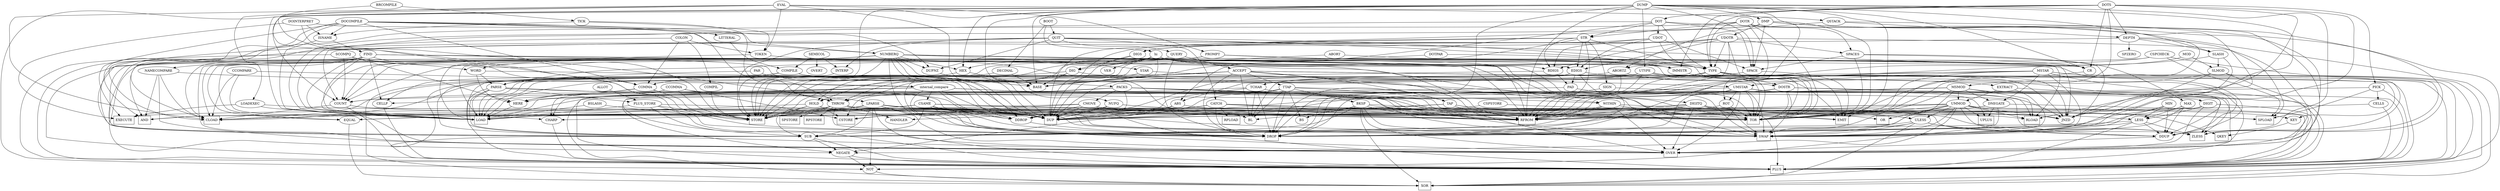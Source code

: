 strict digraph words {
"EXECUTE" [shape=box]
"STORE" [shape=box]
"CSTORE" [shape=box]
"LOAD" [shape=box]
"CLOAD" [shape=box]
"RFROM" [shape=box]
"TOR" [shape=box]
"RLOAD" [shape=box]
"SPLOAD" [shape=box]
"SPSTORE" [shape=box]
"RPLOAD" [shape=box]
"RPSTORE" [shape=box]
"DUP" [shape=box]
"OVER" [shape=box]
"SWAP" [shape=box]
"DROP" [shape=box]
"UPLUS" [shape=box]
"PLUS" [shape=box]
"XOR" [shape=box]
"AND" [shape=box]
"OR" [shape=box]
"ZLESS" [shape=box]
"EMIT" [shape=box]
"QKEY" [shape=box]
"hi" -> "IMMSTR"
"LPARSE" -> "NOT"
"DOCOMPILE" -> "CLOAD"
"NUFQ" -> "KEY"
"PAR" -> "DDROP"
"ACCEPT" -> "BL"
"CSAME" -> "DUP"
"CCOMMA" -> "CHARP"
"DUMP" -> "SLASH"
"UMMOD" -> "DUP"
"DUMP" -> "HEX"
"PICK" -> "LOAD"
"STR" -> "ABS"
"MSMOD" -> "RLOAD"
"CSAME" -> "TOR"
"NUMBERQ" -> "DROP"
"DOT" -> "XOR"
"DOT" -> "LOAD"
"DIGIT" -> "OVER"
"LPARSE" -> "JNZD"
"DOT" -> "UDOT"
"BDIGS" -> "PAD"
"ISNAME" -> "LOAD"
"DOSTR" -> "RLOAD"
"ABORTZ" -> "DROP"
"BSLASH" -> "STORE"
"CATCH" -> "LOAD"
"internal_compare" -> "CHARP"
"TICK" -> "ISNAME"
"BOOT" -> "QUIT"
"internal_compare" -> "SUB"
"UTYPE" -> "PLUS"
"QUIT" -> "TYPE"
"UMMOD" -> "NEGATE"
"CSAME" -> "DDROP"
"BKSP" -> "TOR"
"SEMICOL" -> "COMPILE"
"TCHAR" -> "WITHIN"
"EVAL" -> "LOADEXEC"
"UDOT" -> "SPACE"
"DOTS" -> "IMMSTR"
"EVAL" -> "PROMPT"
"COLON" -> "COMPIL"
"SPACES" -> "JNZD"
"CCOMPARE" -> "internal_compare"
"ACCEPT" -> "DROP"
"THROW" -> "TOR"
"UDOT" -> "DIGS"
"MSTAR" -> "SWAP"
"COMPILE" -> "DUP"
"DEPTH" -> "SWAP"
"CATCH" -> "EXECUTE"
"FIND" -> "DUP"
"CELLP" -> "PLUS"
"DUMP" -> "ROT"
"UMMOD" -> "TOR"
"PAD" -> "HERE"
"DUMP" -> "CR"
"CSPSTORE" -> "SPLOAD"
"DUMP" -> "JNZD"
"LESS" -> "DDUP"
"DUMP" -> "NOT"
"ACCEPT" -> "WITHIN"
"PLUS_STORE" -> "STORE"
"DUMP" -> "TOR"
"DOT" -> "SPACE"
"COMPILE" -> "COMMA"
"UDOTR" -> "TYPE"
"HEX" -> "STORE"
"QUIT" -> "QUERY"
"SUB" -> "PLUS"
"MAX" -> "DROP"
"LPARSE" -> "ZLESS"
"DIG" -> "LOAD"
"internal_compare" -> "DUP"
"LESS" -> "ZLESS"
"MSMOD" -> "ZLESS"
"ACCEPT" -> "XOR"
"MSMOD" -> "TOR"
"ABORTZ" -> "DOSTR"
"LPARSE" -> "DROP"
"hi" -> "LOAD"
"DOTR" -> "SUB"
"STAR" -> "DROP"
"STR" -> "EDIGS"
"EVAL" -> "DUP"
"BKSP" -> "OVER"
"DUMP" -> "NUFQ"
"PARSE" -> "LPARSE"
"SIGN" -> "ZLESS"
"PARSE" -> "LOAD"
"FIND" -> "LOAD"
"DOTS" -> "COUNT"
"ULESS" -> "DDUP"
"COLON" -> "TOKEN"
"DIGITQ" -> "OR"
"PACKS" -> "SWAP"
"TCHAR" -> "DROP"
"COUNT" -> "SWAP"
"SLASH" -> "DROP"
"TYPE" -> "CLOAD"
"STR" -> "BDIGS"
"DIGS" -> "DUP"
"NUFQ" -> "QKEY"
"COUNT" -> "CLOAD"
"WITHIN" -> "TOR"
"LESS" -> "DROP"
"STR" -> "DUP"
"DUMP" -> "RFROM"
"DMP" -> "PLUS"
"UDOTR" -> "RFROM"
"TAP" -> "DUP"
"LPARSE" -> "LOAD"
"DOSTR" -> "PLUS"
"TICK" -> "THROW"
"DUMP" -> "UTYPE"
"DIGITQ" -> "DUP"
"DMP" -> "SPACE"
"BDIGS" -> "STORE"
"NUMBERQ" -> "SWAP"
"THROW" -> "SPSTORE"
"QUIT" -> "IMMSTR"
"UDOTR" -> "BDIGS"
"STR" -> "DIGS"
"NOT" -> "XOR"
"PACKS" -> "DDUP"
"ABORTZ" -> "THROW"
"CSAME" -> "RFROM"
"DOCOMPILE" -> "NUMBERQ"
"NUMBERQ" -> "CLOAD"
"CMOVE" -> "TOR"
"UMMOD" -> "UPLUS"
"NAMECOMPARE" -> "internal_compare"
"SUB" -> "NEGATE"
"THROW" -> "LOAD"
"NUMBERQ" -> "EQUAL"
"PICK" -> "SPLOAD"
"SPACE" -> "BL"
"CMOVE" -> "CSTORE"
"SLASH" -> "SLMOD"
"DDROP" -> "DROP"
"SPACES" -> "SPACE"
"ACCEPT" -> "SUB"
"NUMBERQ" -> "SUB"
"MSTAR" -> "XOR"
"DOCOMPILE" -> "DUPNZ"
"ISNAME" -> "FIND"
"SEMICOL" -> "INTERP"
"EDIGS" -> "SUB"
"PAD" -> "PLUS"
"TTAP" -> "BS"
"STR" -> "TOR"
"HOLD" -> "SUB"
"SCOMPQ" -> "HERE"
"CCOMPARE" -> "OVER"
"UMSTAR" -> "SWAP"
"FIND" -> "SWAP"
"ACCEPT" -> "PLUS"
"QUIT" -> "CATCH"
"SCOMPQ" -> "WORD"
"LOADEXEC" -> "DUP"
"DOTS" -> "TOR"
"MIN" -> "LESS"
"QSTACK" -> "ZLESS"
"TOKEN" -> "WORD"
"HOLD" -> "CSTORE"
"UDOT" -> "BDIGS"
"UDOTR" -> "SUB"
"ABS" -> "DUP"
"NUFQ" -> "EQUAL"
"internal_compare" -> "COUNT"
"NEGATE" -> "PLUS"
"DUMP" -> "LOAD"
"MAX" -> "LESS"
"TYPE" -> "DROP"
"SPACES" -> "MAX"
"TAP" -> "PLUS"
"COMMA" -> "STORE"
"DUMP" -> "DMP"
"FIND" -> "DROP"
"EVAL" -> "QSTACK"
"PACKS" -> "CSTORE"
"SEMICOL" -> "OVERT"
"LESS" -> "XOR"
"SLMOD" -> "SWAP"
"PICK" -> "CELLS"
"ACCEPT" -> "KEY"
"hi" -> "BDIGS"
"UDOTR" -> "TOR"
"WORD" -> "PARSE"
"DOCOMPILE" -> "ISNAME"
"CSPCHECK" -> "ABORTZ"
"MIN" -> "SWAP"
"PARSE" -> "SUB"
"ALLOT" -> "PLUS_STORE"
"THROW" -> "SWAP"
"ULESS" -> "SWAP"
"ABS" -> "ZLESS"
"MSTAR" -> "ZLESS"
"EDIGS" -> "OVER"
"TAP" -> "EMIT"
"BKSP" -> "SUB"
"NAMECOMPARE" -> "CLOAD"
"DOCOMPILE" -> "EXECUTE"
"LPARSE" -> "SWAP"
"WITHIN" -> "SUB"
"UTYPE" -> "DUP"
"MSMOD" -> "RFROM"
"QUIT" -> "COUNT"
"DOTR" -> "OVER"
"FIND" -> "CLOAD"
"UMSTAR" -> "DUP"
"FIND" -> "CHARP"
"DIGITQ" -> "OVER"
"HEX" -> "BASE"
"SLMOD" -> "ZLESS"
"QUERY" -> "DROP"
"SLMOD" -> "MSMOD"
"UTYPE" -> "DROP"
"SLMOD" -> "OVER"
"CATCH" -> "STORE"
"DOINTERPRET" -> "ISNAME"
"CHARP" -> "PLUS"
"PLUS_STORE" -> "PLUS"
"ROT" -> "TOR"
"WITHIN" -> "ULESS"
"DOINTERPRET" -> "NUMBERQ"
"DIGITQ" -> "SUB"
"TAP" -> "CSTORE"
"DEPTH" -> "SPZERO"
"FIND" -> "TOR"
"hi" -> "DIG"
"SPACES" -> "TOR"
"MOD" -> "SLMOD"
"NUMBERQ" -> "DDROP"
"UTYPE" -> "CLOAD"
"THROW" -> "RFROM"
"DIG" -> "BASE"
"BKSP" -> "SWAP"
"UDOTR" -> "OVER"
"NUMBERQ" -> "BASE"
"UDOTR" -> "DIGS"
"NUMBERQ" -> "STAR"
"NUMBERQ" -> "OVER"
"EQUAL" -> "XOR"
"DOINTERPRET" -> "EXECUTE"
"TYPE" -> "JNZD"
"CSPCHECK" -> "LOAD"
"DOCOMPILE" -> "AND"
"BKSP" -> "BL"
"MSMOD" -> "SWAP"
"MOD" -> "DROP"
"PARSE" -> "TOR"
"SPACE" -> "EMIT"
"hi" -> "TYPE"
"UMSTAR" -> "OVER"
"DOTR" -> "RFROM"
"PROMPT" -> "TYPE"
"CMOVE" -> "CLOAD"
"DOSTR" -> "SWAP"
"UMMOD" -> "DROP"
"UMMOD" -> "ULESS"
"DEPTH" -> "SLASH"
"MIN" -> "DDUP"
"DMP" -> "DUP"
"TYPE" -> "PLUS"
"MAX" -> "DDUP"
"PACKS" -> "CMOVE"
"DOTR" -> "TYPE"
"NUMBERQ" -> "TOR"
"MSTAR" -> "ABS"
"BKSP" -> "RFROM"
"CELLS" -> "PLUS"
"NUMBERQ" -> "JNZD"
"BKSP" -> "BS"
"COMMA" -> "HERE"
"DIGS" -> "DIG"
"CCOMMA" -> "HERE"
"EXTRACT" -> "DIGIT"
"ACCEPT" -> "DDUP"
"PROMPT" -> "CR"
"TYPE" -> "TOR"
"ACCEPT" -> "TTAP"
"UDOTR" -> "EDIGS"
"CCOMMA" -> "DUP"
"LPARSE" -> "SUB"
"UTYPE" -> "TCHAR"
"MSMOD" -> "NEGATE"
"COMPILE" -> "LOAD"
"hi" -> "CR"
"NUMBERQ" -> "STORE"
"MSTAR" -> "DDUP"
"THROW" -> "STORE"
"DOTS" -> "JNZD"
"CMOVE" -> "PLUS"
"DUMP" -> "STORE"
"CCOMPARE" -> "CLOAD"
"DOTS" -> "RLOAD"
"SCOMPQ" -> "COUNT"
"PROMPT" -> "LOAD"
"STR" -> "SIGN"
"DMP" -> "CLOAD"
"UDOT" -> "EDIGS"
"DOT" -> "TYPE"
"ULESS" -> "DROP"
"TCHAR" -> "AND"
"HOLD" -> "LOAD"
"PARSE" -> "RFROM"
"hi" -> "HOLD"
"DUMP" -> "BASE"
"UMMOD" -> "RFROM"
"CR" -> "EMIT"
"EDIGS" -> "PAD"
"COMMA" -> "CELLP"
"DNEGATE" -> "RFROM"
"DOCOMPILE" -> "LITTERAL"
"UMSTAR" -> "UPLUS"
"NAMECOMPARE" -> "OVER"
"COUNT" -> "PLUS"
"DOTPAR" -> "PARSE"
"BRCOMPILE" -> "TICK"
"MIN" -> "DROP"
"MSMOD" -> "DUP"
"EDIGS" -> "LOAD"
"FIND" -> "RFROM"
"TTAP" -> "SWAP"
"LPARSE" -> "TOR"
"TTAP" -> "BL"
"CATCH" -> "DROP"
"ULESS" -> "XOR"
"CMOVE" -> "DDROP"
"CMOVE" -> "RFROM"
"LPARSE" -> "CLOAD"
"TTAP" -> "DROP"
"internal_compare" -> "CSAME"
"COMPILE" -> "TOR"
"DIGIT" -> "LESS"
"QUIT" -> "STORE"
"UMSTAR" -> "TOR"
"LPARSE" -> "EQUAL"
"UMSTAR" -> "JNZD"
"EVAL" -> "TOKEN"
"UTYPE" -> "TOR"
"THROW" -> "DROP"
"COMPIL" -> "STORE"
"ABORT" -> "IMMSTR"
"DMP" -> "TOR"
"DUMP" -> "SPACE"
"UMSTAR" -> "DROP"
"DDUP" -> "OVER"
"internal_compare" -> "TOR"
"UMMOD" -> "OR"
"CATCH" -> "TOR"
"HOLD" -> "STORE"
"FIND" -> "DDUP"
"CMOVE" -> "RLOAD"
"STAR" -> "UMSTAR"
"ACCEPT" -> "DUP"
"TTAP" -> "XOR"
"ULESS" -> "SUB"
"UDOT" -> "TYPE"
"NUMBERQ" -> "HEX"
"DMP" -> "OVER"
"hi" -> "RFROM"
"CCOMMA" -> "STORE"
"CSAME" -> "OVER"
"UTYPE" -> "JNZD"
"CATCH" -> "RFROM"
"CATCH" -> "RPLOAD"
"PROMPT" -> "IMMSTR"
"UMSTAR" -> "RFROM"
"UMMOD" -> "SWAP"
"CSPCHECK" -> "SPLOAD"
"DOSTR" -> "COUNT"
"hi" -> "HEX"
"DOT" -> "BASE"
"DIGITQ" -> "ULESS"
"TCHAR" -> "BL"
"LPARSE" -> "STORE"
"QSTACK" -> "ABORTZ"
"PLUS_STORE" -> "SWAP"
"NUMBERQ" -> "PLUS"
"UMSTAR" -> "PLUS"
"NUFQ" -> "DUP"
"NUMBERQ" -> "LOAD"
"DOTS" -> "DOT"
"NEGATE" -> "NOT"
"DOTS" -> "PICK"
"internal_compare" -> "DROP"
"UTYPE" -> "EMIT"
"BOOT" -> "hi"
"MSMOD" -> "UMMOD"
"PICK" -> "PLUS"
"NUMBERQ" -> "DUP"
"COLON" -> "COMMA"
"TYPE" -> "DUP"
"ULESS" -> "ZLESS"
"LOADEXEC" -> "EXECUTE"
"DMP" -> "JNZD"
"CMOVE" -> "DUP"
"COUNT" -> "DUP"
"DOINTERPRET" -> "THROW"
"FIND" -> "PLUS"
"CELLS" -> "DUP"
"DOSTR" -> "RFROM"
"DNEGATE" -> "PLUS"
"ACCEPT" -> "TAP"
"TCHAR" -> "DUP"
"TTAP" -> "TAP"
"UMMOD" -> "RLOAD"
"DIG" -> "HOLD"
"WITHIN" -> "OVER"
"CSAME" -> "JNZD"
"internal_compare" -> "DDROP"
"CSAME" -> "DROP"
"ROT" -> "SWAP"
"NUMBERQ" -> "COUNT"
"COMPILE" -> "CELLP"
"CATCH" -> "SPLOAD"
"QUIT" -> "CR"
"EVAL" -> "CLOAD"
"DIGITQ" -> "LESS"
"LITTERAL" -> "COMPILE"
"DNEGATE" -> "UPLUS"
"WITHIN" -> "RFROM"
"CMOVE" -> "JNZD"
"DUMP" -> "DROP"
"DNEGATE" -> "TOR"
"PARSE" -> "PLUS"
"internal_compare" -> "RFROM"
"NUMBERQ" -> "RLOAD"
"ABORT" -> "THROW"
"DIGITQ" -> "TOR"
"CSAME" -> "SUB"
"UMMOD" -> "DDUP"
"THROW" -> "HANDLER"
"NUMBERQ" -> "DUPNZ"
"NUMBERQ" -> "RFROM"
"ACCEPT" -> "OVER"
"TTAP" -> "BKSP"
"DOCOMPILE" -> "COMMA"
"QSTACK" -> "DEPTH"
"DIG" -> "EXTRACT"
"DUMP" -> "DDUP"
"COMMA" -> "DUP"
"CSAME" -> "CLOAD"
"hi" -> "COUNT"
"CSPCHECK" -> "XOR"
"BSLASH" -> "LOAD"
"PACKS" -> "RFROM"
"WORD" -> "PACKS"
"DOTR" -> "TOR"
"CATCH" -> "HANDLER"
"DECIMAL" -> "BASE"
"HOLD" -> "DUP"
"PARSE" -> "PLUS_STORE"
"SCOMPQ" -> "PLUS"
"PACKS" -> "PLUS"
"DOT" -> "STR"
"NUMBERQ" -> "NEGATE"
"SLASH" -> "SWAP"
"LPARSE" -> "OVER"
"EDIGS" -> "DROP"
"DOTR" -> "STR"
"KEY" -> "QKEY"
"PACKS" -> "DUP"
"FIND" -> "CELLP"
"MSMOD" -> "PLUS"
"BKSP" -> "XOR"
"PROMPT" -> "EQUAL"
"DIGIT" -> "PLUS"
"DECIMAL" -> "STORE"
"DEPTH" -> "SPLOAD"
"EVAL" -> "DROP"
"MAX" -> "SWAP"
"UMMOD" -> "DDROP"
"NUFQ" -> "DDROP"
"DEPTH" -> "SUB"
"TICK" -> "TOKEN"
"DOTS" -> "CR"
"DOTS" -> "DEPTH"
"DOTPAR" -> "TYPE"
"hi" -> "STORE"
"SIGN" -> "HOLD"
"QUIT" -> "INTERP"
"UMMOD" -> "JNZD"
"hi" -> "TOR"
"CSPSTORE" -> "STORE"
"HERE" -> "LOAD"
"LPARSE" -> "PLUS"
"QUERY" -> "ACCEPT"
"DNEGATE" -> "NOT"
"ROT" -> "RFROM"
"FIND" -> "NAMECOMPARE"
"hi" -> "VER"
"DMP" -> "UDOTR"
"UMMOD" -> "PLUS"
"CCOMMA" -> "CSTORE"
"DIGIT" -> "AND"
"BRCOMPILE" -> "COMMA"
"DOTR" -> "SPACES"
"MSTAR" -> "RFROM"
"INTERP" -> "STORE"
"BKSP" -> "EMIT"
"LOADEXEC" -> "LOAD"
"DOSTR" -> "TOR"
"IMMSTR" -> "DOSTR"
"MSTAR" -> "UMSTAR"
"TTAP" -> "DUP"
"DUPNZ" -> "DUP"
"TAP" -> "OVER"
"PLUS_STORE" -> "LOAD"
"LPARSE" -> "DUP"
"PAR" -> "PARSE"
"PLUS_STORE" -> "OVER"
"DIGITQ" -> "RFROM"
"LPARSE" -> "RFROM"
"CSAME" -> "CHARP"
"THROW" -> "RPSTORE"
"WORD" -> "HERE"
"DOTS" -> "TYPE"
"TYPE" -> "EMIT"
"EXTRACT" -> "SWAP"
"PROMPT" -> "COUNT"
"hi" -> "EDIGS"
"FIND" -> "AND"
"EXTRACT" -> "UMMOD"
"STR" -> "RFROM"
"UMSTAR" -> "ROT"
"ABS" -> "NEGATE"
"COLON" -> "LOAD"
"PACKS" -> "TOR"
"MSMOD" -> "DNEGATE"
"LPARSE" -> "BL"
"NAMECOMPARE" -> "AND"
"DOCOMPILE" -> "THROW"
"NUMBERQ" -> "DIGITQ"
"MSTAR" -> "DNEGATE"
"BOOT" -> "DECIMAL"
"UDOTR" -> "SPACES"
"hi" -> "BASE"
"QUIT" -> "DUPNZ"
"TOKEN" -> "BL"
"SCOMPQ" -> "STORE"
"internal_compare" -> "SWAP"
"MSTAR" -> "TOR"
"QUERY" -> "STORE"
"COMPILE" -> "RFROM"
"LESS" -> "SUB"
}
